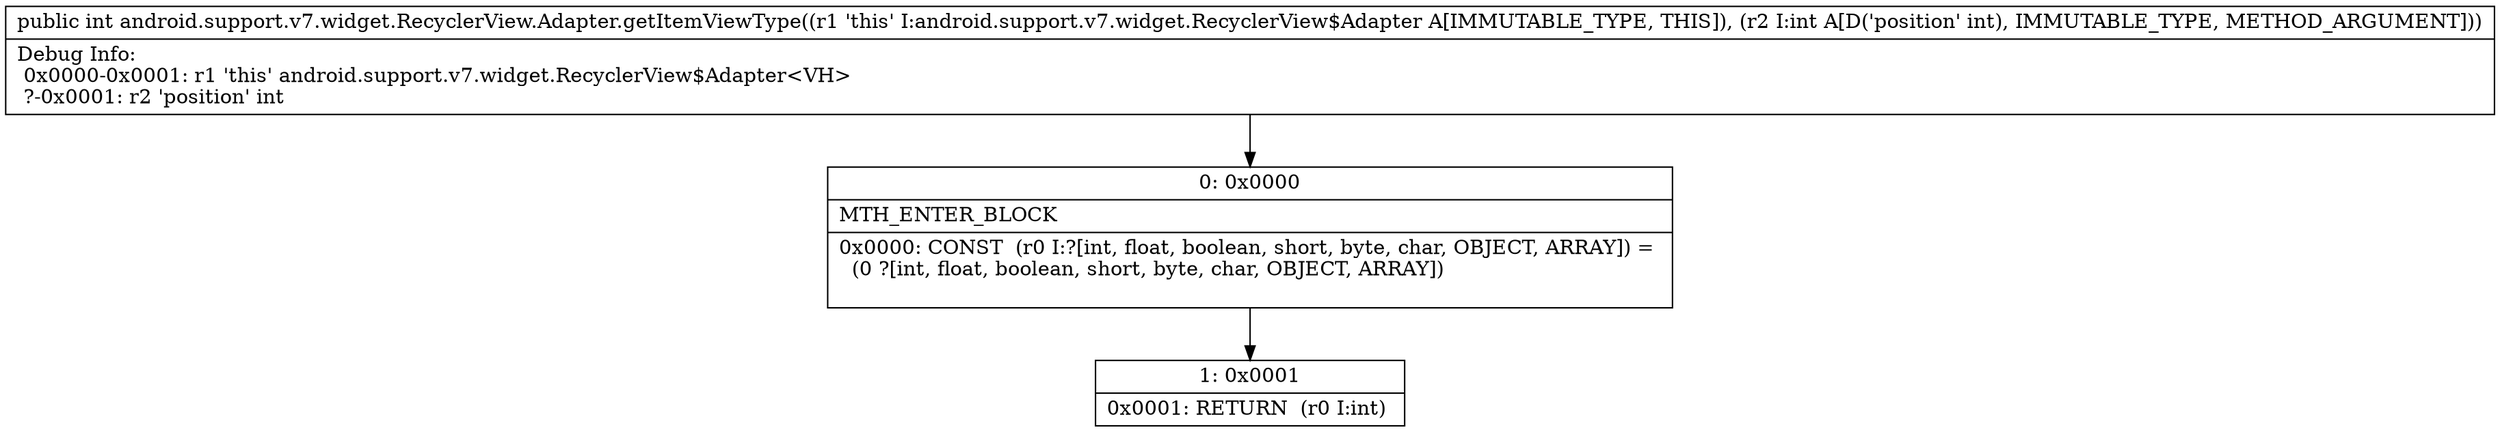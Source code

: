 digraph "CFG forandroid.support.v7.widget.RecyclerView.Adapter.getItemViewType(I)I" {
Node_0 [shape=record,label="{0\:\ 0x0000|MTH_ENTER_BLOCK\l|0x0000: CONST  (r0 I:?[int, float, boolean, short, byte, char, OBJECT, ARRAY]) = \l  (0 ?[int, float, boolean, short, byte, char, OBJECT, ARRAY])\l \l}"];
Node_1 [shape=record,label="{1\:\ 0x0001|0x0001: RETURN  (r0 I:int) \l}"];
MethodNode[shape=record,label="{public int android.support.v7.widget.RecyclerView.Adapter.getItemViewType((r1 'this' I:android.support.v7.widget.RecyclerView$Adapter A[IMMUTABLE_TYPE, THIS]), (r2 I:int A[D('position' int), IMMUTABLE_TYPE, METHOD_ARGUMENT]))  | Debug Info:\l  0x0000\-0x0001: r1 'this' android.support.v7.widget.RecyclerView$Adapter\<VH\>\l  ?\-0x0001: r2 'position' int\l}"];
MethodNode -> Node_0;
Node_0 -> Node_1;
}

